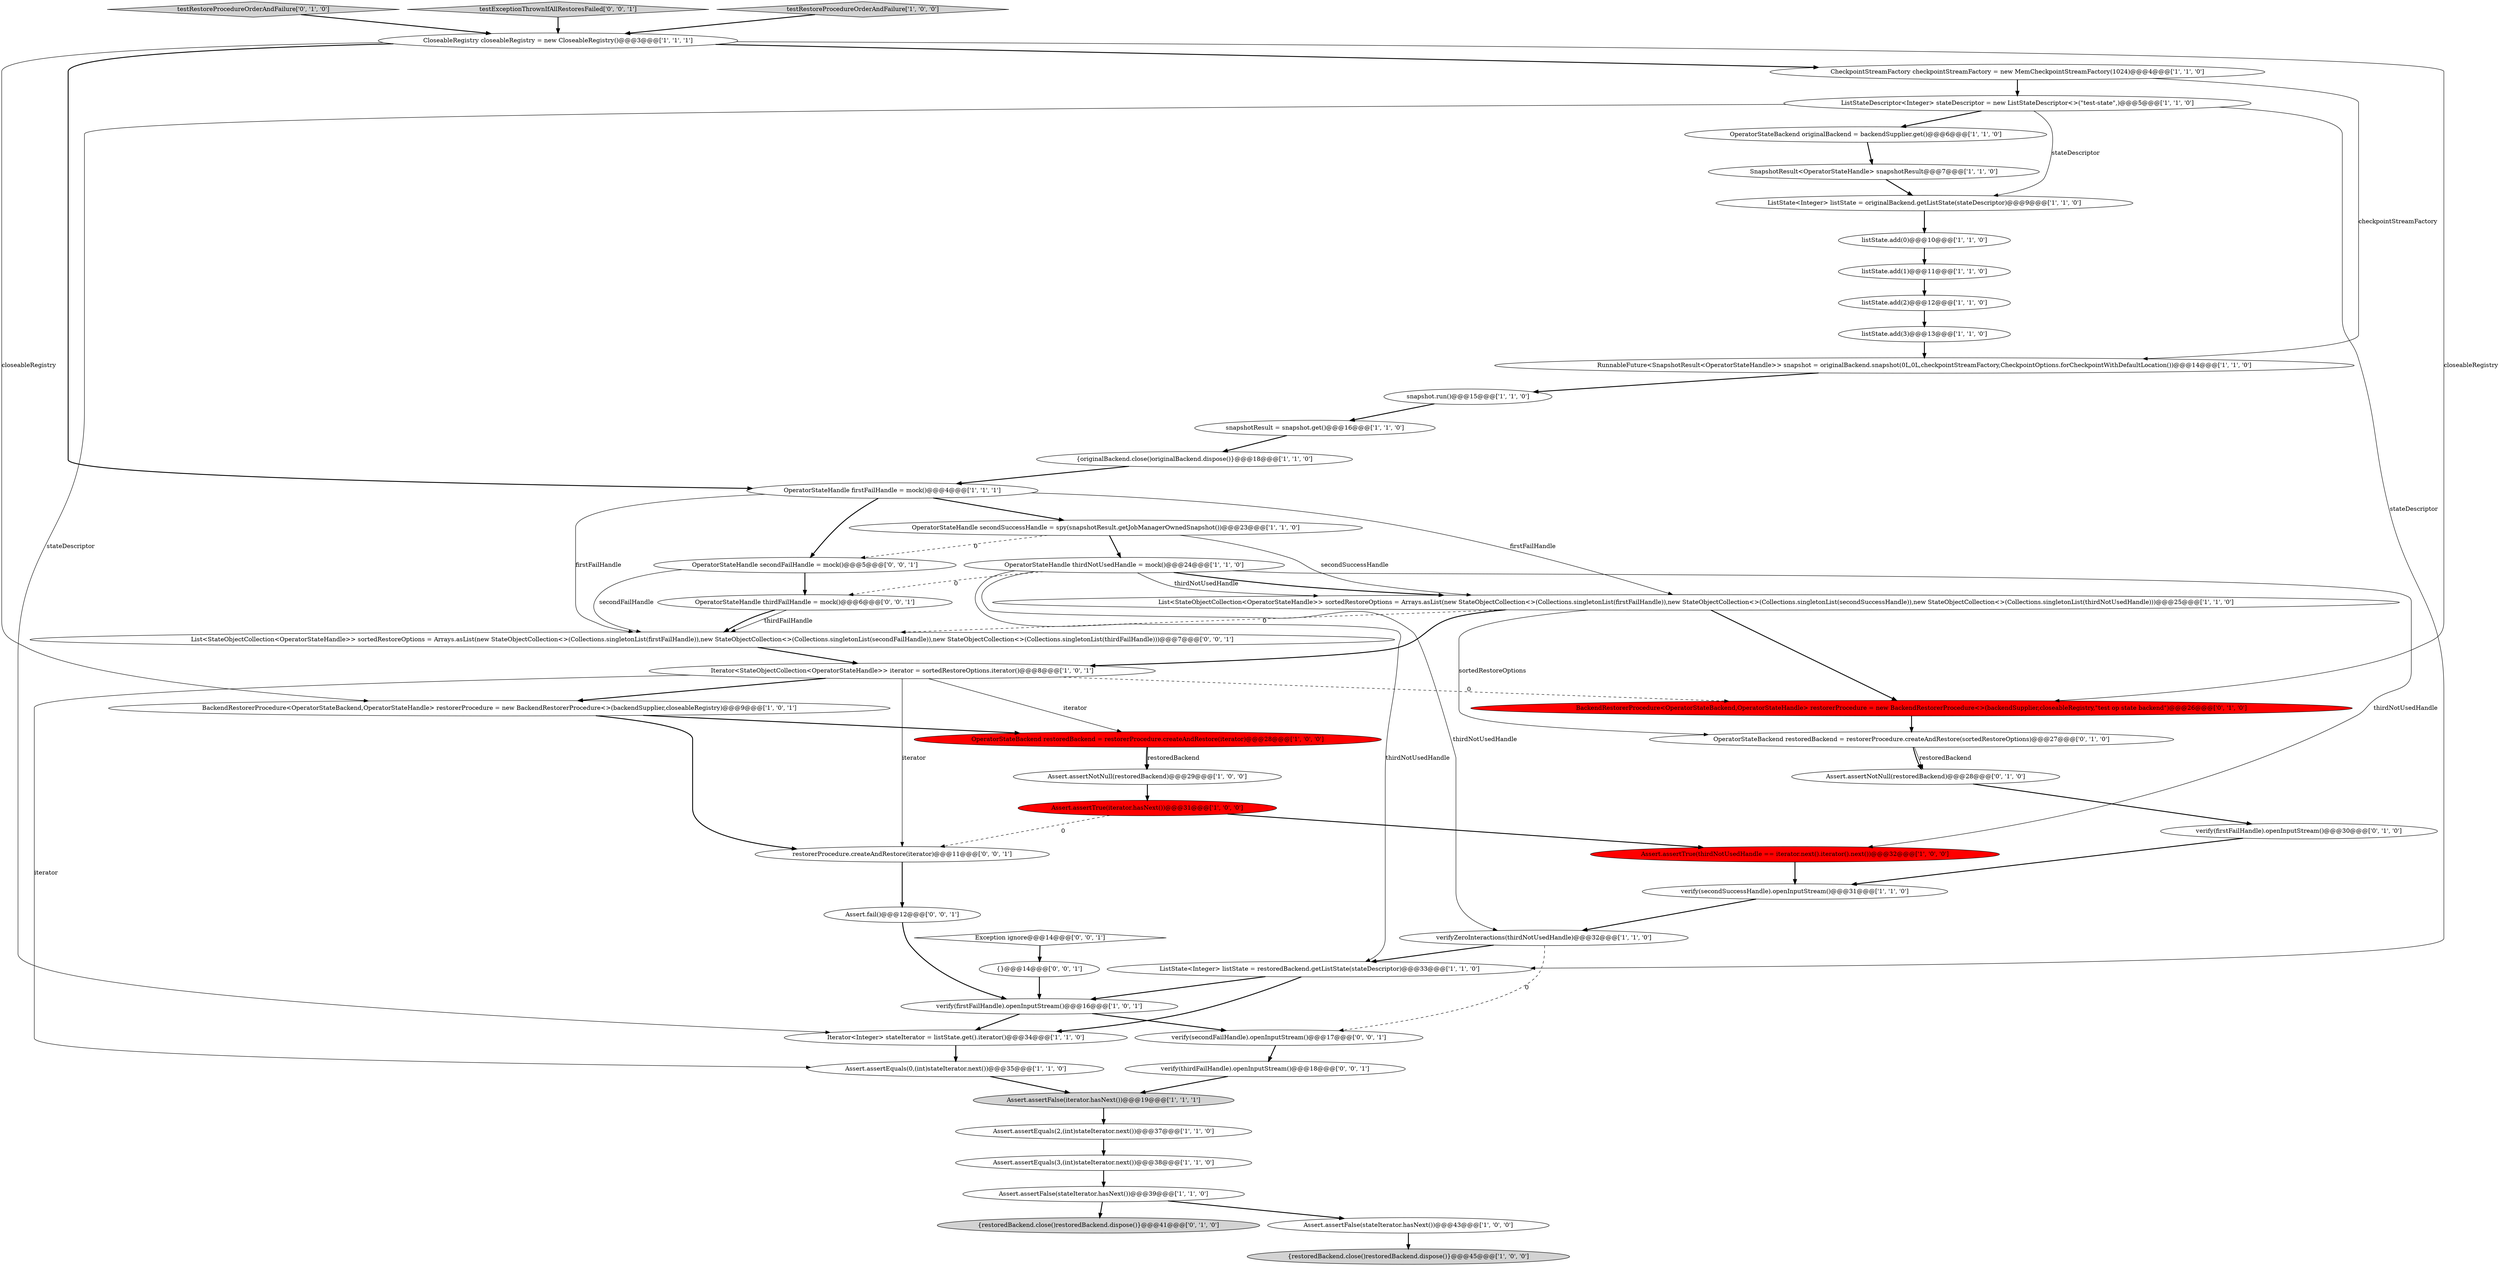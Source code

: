 digraph {
0 [style = filled, label = "OperatorStateBackend restoredBackend = restorerProcedure.createAndRestore(iterator)@@@28@@@['1', '0', '0']", fillcolor = red, shape = ellipse image = "AAA1AAABBB1BBB"];
47 [style = filled, label = "OperatorStateHandle thirdFailHandle = mock()@@@6@@@['0', '0', '1']", fillcolor = white, shape = ellipse image = "AAA0AAABBB3BBB"];
18 [style = filled, label = "{originalBackend.close()originalBackend.dispose()}@@@18@@@['1', '1', '0']", fillcolor = white, shape = ellipse image = "AAA0AAABBB1BBB"];
22 [style = filled, label = "snapshotResult = snapshot.get()@@@16@@@['1', '1', '0']", fillcolor = white, shape = ellipse image = "AAA0AAABBB1BBB"];
20 [style = filled, label = "Assert.assertEquals(3,(int)stateIterator.next())@@@38@@@['1', '1', '0']", fillcolor = white, shape = ellipse image = "AAA0AAABBB1BBB"];
23 [style = filled, label = "ListState<Integer> listState = restoredBackend.getListState(stateDescriptor)@@@33@@@['1', '1', '0']", fillcolor = white, shape = ellipse image = "AAA0AAABBB1BBB"];
30 [style = filled, label = "OperatorStateHandle secondSuccessHandle = spy(snapshotResult.getJobManagerOwnedSnapshot())@@@23@@@['1', '1', '0']", fillcolor = white, shape = ellipse image = "AAA0AAABBB1BBB"];
39 [style = filled, label = "verify(firstFailHandle).openInputStream()@@@30@@@['0', '1', '0']", fillcolor = white, shape = ellipse image = "AAA0AAABBB2BBB"];
38 [style = filled, label = "Assert.assertNotNull(restoredBackend)@@@28@@@['0', '1', '0']", fillcolor = white, shape = ellipse image = "AAA0AAABBB2BBB"];
13 [style = filled, label = "CheckpointStreamFactory checkpointStreamFactory = new MemCheckpointStreamFactory(1024)@@@4@@@['1', '1', '0']", fillcolor = white, shape = ellipse image = "AAA0AAABBB1BBB"];
31 [style = filled, label = "Iterator<StateObjectCollection<OperatorStateHandle>> iterator = sortedRestoreOptions.iterator()@@@8@@@['1', '0', '1']", fillcolor = white, shape = ellipse image = "AAA0AAABBB1BBB"];
40 [style = filled, label = "{restoredBackend.close()restoredBackend.dispose()}@@@41@@@['0', '1', '0']", fillcolor = lightgray, shape = ellipse image = "AAA0AAABBB2BBB"];
42 [style = filled, label = "BackendRestorerProcedure<OperatorStateBackend,OperatorStateHandle> restorerProcedure = new BackendRestorerProcedure<>(backendSupplier,closeableRegistry,\"test op state backend\")@@@26@@@['0', '1', '0']", fillcolor = red, shape = ellipse image = "AAA1AAABBB2BBB"];
28 [style = filled, label = "listState.add(0)@@@10@@@['1', '1', '0']", fillcolor = white, shape = ellipse image = "AAA0AAABBB1BBB"];
6 [style = filled, label = "Assert.assertTrue(thirdNotUsedHandle == iterator.next().iterator().next())@@@32@@@['1', '0', '0']", fillcolor = red, shape = ellipse image = "AAA1AAABBB1BBB"];
52 [style = filled, label = "Exception ignore@@@14@@@['0', '0', '1']", fillcolor = white, shape = diamond image = "AAA0AAABBB3BBB"];
10 [style = filled, label = "Assert.assertFalse(stateIterator.hasNext())@@@43@@@['1', '0', '0']", fillcolor = white, shape = ellipse image = "AAA0AAABBB1BBB"];
11 [style = filled, label = "ListState<Integer> listState = originalBackend.getListState(stateDescriptor)@@@9@@@['1', '1', '0']", fillcolor = white, shape = ellipse image = "AAA0AAABBB1BBB"];
27 [style = filled, label = "ListStateDescriptor<Integer> stateDescriptor = new ListStateDescriptor<>(\"test-state\",)@@@5@@@['1', '1', '0']", fillcolor = white, shape = ellipse image = "AAA0AAABBB1BBB"];
34 [style = filled, label = "verifyZeroInteractions(thirdNotUsedHandle)@@@32@@@['1', '1', '0']", fillcolor = white, shape = ellipse image = "AAA0AAABBB1BBB"];
1 [style = filled, label = "{restoredBackend.close()restoredBackend.dispose()}@@@45@@@['1', '0', '0']", fillcolor = lightgray, shape = ellipse image = "AAA0AAABBB1BBB"];
29 [style = filled, label = "SnapshotResult<OperatorStateHandle> snapshotResult@@@7@@@['1', '1', '0']", fillcolor = white, shape = ellipse image = "AAA0AAABBB1BBB"];
41 [style = filled, label = "testRestoreProcedureOrderAndFailure['0', '1', '0']", fillcolor = lightgray, shape = diamond image = "AAA0AAABBB2BBB"];
5 [style = filled, label = "Iterator<Integer> stateIterator = listState.get().iterator()@@@34@@@['1', '1', '0']", fillcolor = white, shape = ellipse image = "AAA0AAABBB1BBB"];
16 [style = filled, label = "OperatorStateBackend originalBackend = backendSupplier.get()@@@6@@@['1', '1', '0']", fillcolor = white, shape = ellipse image = "AAA0AAABBB1BBB"];
24 [style = filled, label = "OperatorStateHandle thirdNotUsedHandle = mock()@@@24@@@['1', '1', '0']", fillcolor = white, shape = ellipse image = "AAA0AAABBB1BBB"];
50 [style = filled, label = "{}@@@14@@@['0', '0', '1']", fillcolor = white, shape = ellipse image = "AAA0AAABBB3BBB"];
17 [style = filled, label = "Assert.assertEquals(2,(int)stateIterator.next())@@@37@@@['1', '1', '0']", fillcolor = white, shape = ellipse image = "AAA0AAABBB1BBB"];
35 [style = filled, label = "CloseableRegistry closeableRegistry = new CloseableRegistry()@@@3@@@['1', '1', '1']", fillcolor = white, shape = ellipse image = "AAA0AAABBB1BBB"];
8 [style = filled, label = "Assert.assertEquals(0,(int)stateIterator.next())@@@35@@@['1', '1', '0']", fillcolor = white, shape = ellipse image = "AAA0AAABBB1BBB"];
25 [style = filled, label = "BackendRestorerProcedure<OperatorStateBackend,OperatorStateHandle> restorerProcedure = new BackendRestorerProcedure<>(backendSupplier,closeableRegistry)@@@9@@@['1', '0', '1']", fillcolor = white, shape = ellipse image = "AAA0AAABBB1BBB"];
19 [style = filled, label = "verify(firstFailHandle).openInputStream()@@@16@@@['1', '0', '1']", fillcolor = white, shape = ellipse image = "AAA0AAABBB1BBB"];
46 [style = filled, label = "OperatorStateHandle secondFailHandle = mock()@@@5@@@['0', '0', '1']", fillcolor = white, shape = ellipse image = "AAA0AAABBB3BBB"];
44 [style = filled, label = "verify(thirdFailHandle).openInputStream()@@@18@@@['0', '0', '1']", fillcolor = white, shape = ellipse image = "AAA0AAABBB3BBB"];
4 [style = filled, label = "RunnableFuture<SnapshotResult<OperatorStateHandle>> snapshot = originalBackend.snapshot(0L,0L,checkpointStreamFactory,CheckpointOptions.forCheckpointWithDefaultLocation())@@@14@@@['1', '1', '0']", fillcolor = white, shape = ellipse image = "AAA0AAABBB1BBB"];
33 [style = filled, label = "snapshot.run()@@@15@@@['1', '1', '0']", fillcolor = white, shape = ellipse image = "AAA0AAABBB1BBB"];
12 [style = filled, label = "listState.add(2)@@@12@@@['1', '1', '0']", fillcolor = white, shape = ellipse image = "AAA0AAABBB1BBB"];
21 [style = filled, label = "OperatorStateHandle firstFailHandle = mock()@@@4@@@['1', '1', '1']", fillcolor = white, shape = ellipse image = "AAA0AAABBB1BBB"];
7 [style = filled, label = "List<StateObjectCollection<OperatorStateHandle>> sortedRestoreOptions = Arrays.asList(new StateObjectCollection<>(Collections.singletonList(firstFailHandle)),new StateObjectCollection<>(Collections.singletonList(secondSuccessHandle)),new StateObjectCollection<>(Collections.singletonList(thirdNotUsedHandle)))@@@25@@@['1', '1', '0']", fillcolor = white, shape = ellipse image = "AAA0AAABBB1BBB"];
32 [style = filled, label = "Assert.assertTrue(iterator.hasNext())@@@31@@@['1', '0', '0']", fillcolor = red, shape = ellipse image = "AAA1AAABBB1BBB"];
43 [style = filled, label = "List<StateObjectCollection<OperatorStateHandle>> sortedRestoreOptions = Arrays.asList(new StateObjectCollection<>(Collections.singletonList(firstFailHandle)),new StateObjectCollection<>(Collections.singletonList(secondFailHandle)),new StateObjectCollection<>(Collections.singletonList(thirdFailHandle)))@@@7@@@['0', '0', '1']", fillcolor = white, shape = ellipse image = "AAA0AAABBB3BBB"];
51 [style = filled, label = "Assert.fail()@@@12@@@['0', '0', '1']", fillcolor = white, shape = ellipse image = "AAA0AAABBB3BBB"];
48 [style = filled, label = "testExceptionThrownIfAllRestoresFailed['0', '0', '1']", fillcolor = lightgray, shape = diamond image = "AAA0AAABBB3BBB"];
45 [style = filled, label = "verify(secondFailHandle).openInputStream()@@@17@@@['0', '0', '1']", fillcolor = white, shape = ellipse image = "AAA0AAABBB3BBB"];
14 [style = filled, label = "listState.add(3)@@@13@@@['1', '1', '0']", fillcolor = white, shape = ellipse image = "AAA0AAABBB1BBB"];
26 [style = filled, label = "testRestoreProcedureOrderAndFailure['1', '0', '0']", fillcolor = lightgray, shape = diamond image = "AAA0AAABBB1BBB"];
3 [style = filled, label = "listState.add(1)@@@11@@@['1', '1', '0']", fillcolor = white, shape = ellipse image = "AAA0AAABBB1BBB"];
2 [style = filled, label = "Assert.assertNotNull(restoredBackend)@@@29@@@['1', '0', '0']", fillcolor = white, shape = ellipse image = "AAA0AAABBB1BBB"];
49 [style = filled, label = "restorerProcedure.createAndRestore(iterator)@@@11@@@['0', '0', '1']", fillcolor = white, shape = ellipse image = "AAA0AAABBB3BBB"];
9 [style = filled, label = "Assert.assertFalse(iterator.hasNext())@@@19@@@['1', '1', '1']", fillcolor = lightgray, shape = ellipse image = "AAA0AAABBB1BBB"];
36 [style = filled, label = "Assert.assertFalse(stateIterator.hasNext())@@@39@@@['1', '1', '0']", fillcolor = white, shape = ellipse image = "AAA0AAABBB1BBB"];
37 [style = filled, label = "OperatorStateBackend restoredBackend = restorerProcedure.createAndRestore(sortedRestoreOptions)@@@27@@@['0', '1', '0']", fillcolor = white, shape = ellipse image = "AAA0AAABBB2BBB"];
15 [style = filled, label = "verify(secondSuccessHandle).openInputStream()@@@31@@@['1', '1', '0']", fillcolor = white, shape = ellipse image = "AAA0AAABBB1BBB"];
25->49 [style = bold, label=""];
27->11 [style = solid, label="stateDescriptor"];
49->51 [style = bold, label=""];
7->31 [style = bold, label=""];
48->35 [style = bold, label=""];
21->30 [style = bold, label=""];
38->39 [style = bold, label=""];
32->6 [style = bold, label=""];
19->5 [style = bold, label=""];
21->46 [style = bold, label=""];
37->38 [style = bold, label=""];
31->0 [style = solid, label="iterator"];
24->34 [style = solid, label="thirdNotUsedHandle"];
26->35 [style = bold, label=""];
13->4 [style = solid, label="checkpointStreamFactory"];
28->3 [style = bold, label=""];
24->47 [style = dashed, label="0"];
2->32 [style = bold, label=""];
31->49 [style = solid, label="iterator"];
17->20 [style = bold, label=""];
47->43 [style = solid, label="thirdFailHandle"];
11->28 [style = bold, label=""];
50->19 [style = bold, label=""];
15->34 [style = bold, label=""];
30->46 [style = dashed, label="0"];
16->29 [style = bold, label=""];
7->43 [style = dashed, label="0"];
9->17 [style = bold, label=""];
47->43 [style = bold, label=""];
27->16 [style = bold, label=""];
31->8 [style = solid, label="iterator"];
35->21 [style = bold, label=""];
27->5 [style = solid, label="stateDescriptor"];
22->18 [style = bold, label=""];
30->7 [style = solid, label="secondSuccessHandle"];
12->14 [style = bold, label=""];
7->42 [style = bold, label=""];
0->2 [style = solid, label="restoredBackend"];
24->23 [style = solid, label="thirdNotUsedHandle"];
21->7 [style = solid, label="firstFailHandle"];
24->7 [style = bold, label=""];
10->1 [style = bold, label=""];
29->11 [style = bold, label=""];
14->4 [style = bold, label=""];
25->0 [style = bold, label=""];
30->24 [style = bold, label=""];
42->37 [style = bold, label=""];
31->25 [style = bold, label=""];
36->40 [style = bold, label=""];
23->5 [style = bold, label=""];
24->7 [style = solid, label="thirdNotUsedHandle"];
24->6 [style = solid, label="thirdNotUsedHandle"];
31->42 [style = dashed, label="0"];
3->12 [style = bold, label=""];
34->45 [style = dashed, label="0"];
4->33 [style = bold, label=""];
45->44 [style = bold, label=""];
6->15 [style = bold, label=""];
19->45 [style = bold, label=""];
13->27 [style = bold, label=""];
32->49 [style = dashed, label="0"];
23->19 [style = bold, label=""];
37->38 [style = solid, label="restoredBackend"];
52->50 [style = bold, label=""];
34->23 [style = bold, label=""];
18->21 [style = bold, label=""];
44->9 [style = bold, label=""];
20->36 [style = bold, label=""];
33->22 [style = bold, label=""];
43->31 [style = bold, label=""];
36->10 [style = bold, label=""];
35->42 [style = solid, label="closeableRegistry"];
41->35 [style = bold, label=""];
5->8 [style = bold, label=""];
39->15 [style = bold, label=""];
0->2 [style = bold, label=""];
21->43 [style = solid, label="firstFailHandle"];
46->47 [style = bold, label=""];
7->37 [style = solid, label="sortedRestoreOptions"];
46->43 [style = solid, label="secondFailHandle"];
8->9 [style = bold, label=""];
35->25 [style = solid, label="closeableRegistry"];
35->13 [style = bold, label=""];
27->23 [style = solid, label="stateDescriptor"];
51->19 [style = bold, label=""];
}
